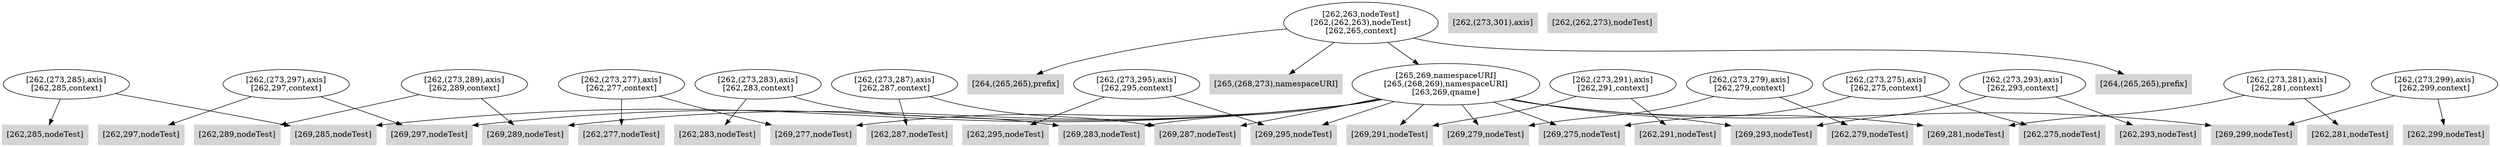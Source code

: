 digraph { 
7106 [shape=box,style=filled,color=".0 .0 .83",label="[262,285,nodeTest]"];
7107 [shape=box,style=filled,color=".0 .0 .83",label="[269,285,nodeTest]"];
7108 [label="[262,(273,285),axis]\n[262,285,context]"];
7109 [shape=box,style=filled,color=".0 .0 .83",label="[262,297,nodeTest]"];
7110 [shape=box,style=filled,color=".0 .0 .83",label="[269,297,nodeTest]"];
7111 [label="[262,(273,297),axis]\n[262,297,context]"];
7112 [shape=box,style=filled,color=".0 .0 .83",label="[262,289,nodeTest]"];
7113 [shape=box,style=filled,color=".0 .0 .83",label="[269,289,nodeTest]"];
7114 [label="[262,(273,289),axis]\n[262,289,context]"];
7115 [shape=box,style=filled,color=".0 .0 .83",label="[262,277,nodeTest]"];
7116 [shape=box,style=filled,color=".0 .0 .83",label="[269,277,nodeTest]"];
7117 [label="[262,(273,277),axis]\n[262,277,context]"];
7118 [shape=box,style=filled,color=".0 .0 .83",label="[262,283,nodeTest]"];
7119 [shape=box,style=filled,color=".0 .0 .83",label="[269,283,nodeTest]"];
7120 [label="[262,(273,283),axis]\n[262,283,context]"];
7121 [shape=box,style=filled,color=".0 .0 .83",label="[262,287,nodeTest]"];
7122 [shape=box,style=filled,color=".0 .0 .83",label="[269,287,nodeTest]"];
7123 [label="[262,(273,287),axis]\n[262,287,context]"];
7124 [shape=box,style=filled,color=".0 .0 .83",label="[262,295,nodeTest]"];
7125 [shape=box,style=filled,color=".0 .0 .83",label="[269,295,nodeTest]"];
7126 [label="[262,(273,295),axis]\n[262,295,context]"];
7127 [shape=box,style=filled,color=".0 .0 .83",label="[262,291,nodeTest]"];
7128 [shape=box,style=filled,color=".0 .0 .83",label="[269,291,nodeTest]"];
7129 [label="[262,(273,291),axis]\n[262,291,context]"];
7130 [shape=box,style=filled,color=".0 .0 .83",label="[262,279,nodeTest]"];
7131 [shape=box,style=filled,color=".0 .0 .83",label="[269,279,nodeTest]"];
7132 [label="[262,(273,279),axis]\n[262,279,context]"];
7133 [shape=box,style=filled,color=".0 .0 .83",label="[262,275,nodeTest]"];
7134 [shape=box,style=filled,color=".0 .0 .83",label="[269,275,nodeTest]"];
7135 [label="[262,(273,275),axis]\n[262,275,context]"];
7136 [shape=box,style=filled,color=".0 .0 .83",label="[262,293,nodeTest]"];
7137 [shape=box,style=filled,color=".0 .0 .83",label="[269,293,nodeTest]"];
7138 [label="[262,(273,293),axis]\n[262,293,context]"];
7139 [shape=box,style=filled,color=".0 .0 .83",label="[262,281,nodeTest]"];
7140 [shape=box,style=filled,color=".0 .0 .83",label="[269,281,nodeTest]"];
7141 [label="[262,(273,281),axis]\n[262,281,context]"];
7142 [shape=box,style=filled,color=".0 .0 .83",label="[262,299,nodeTest]"];
7143 [shape=box,style=filled,color=".0 .0 .83",label="[269,299,nodeTest]"];
7144 [label="[262,(273,299),axis]\n[262,299,context]"];
7145 [label="[265,269,namespaceURI]\n[265,(268,269),namespaceURI]\n[263,269,qname]"];
7146 [shape=box,style=filled,color=".0 .0 .83",label="[264,(265,265),prefix]"];
7147 [shape=box,style=filled,color=".0 .0 .83",label="[264,(265,265),prefix]"];
7148 [shape=box,style=filled,color=".0 .0 .83",label="[265,(268,273),namespaceURI]"];
7149 [label="[262,263,nodeTest]\n[262,(262,263),nodeTest]\n[262,265,context]"];
7150 [shape=box,style=filled,color=".0 .0 .83",label="[262,(273,301),axis]"];
7151 [shape=box,style=filled,color=".0 .0 .83",label="[262,(262,273),nodeTest]"];
7108 -> 7106;
7108 -> 7107;
7111 -> 7109;
7111 -> 7110;
7114 -> 7112;
7114 -> 7113;
7117 -> 7115;
7117 -> 7116;
7120 -> 7118;
7120 -> 7119;
7123 -> 7121;
7123 -> 7122;
7126 -> 7124;
7126 -> 7125;
7129 -> 7127;
7129 -> 7128;
7132 -> 7130;
7132 -> 7131;
7135 -> 7133;
7135 -> 7134;
7138 -> 7136;
7138 -> 7137;
7141 -> 7139;
7141 -> 7140;
7144 -> 7142;
7144 -> 7143;
7145 -> 7107;
7145 -> 7110;
7145 -> 7113;
7145 -> 7116;
7145 -> 7119;
7145 -> 7122;
7145 -> 7125;
7145 -> 7128;
7145 -> 7131;
7145 -> 7134;
7145 -> 7137;
7145 -> 7140;
7145 -> 7143;
7149 -> 7145;
7149 -> 7146;
7149 -> 7147;
7149 -> 7148;
}
